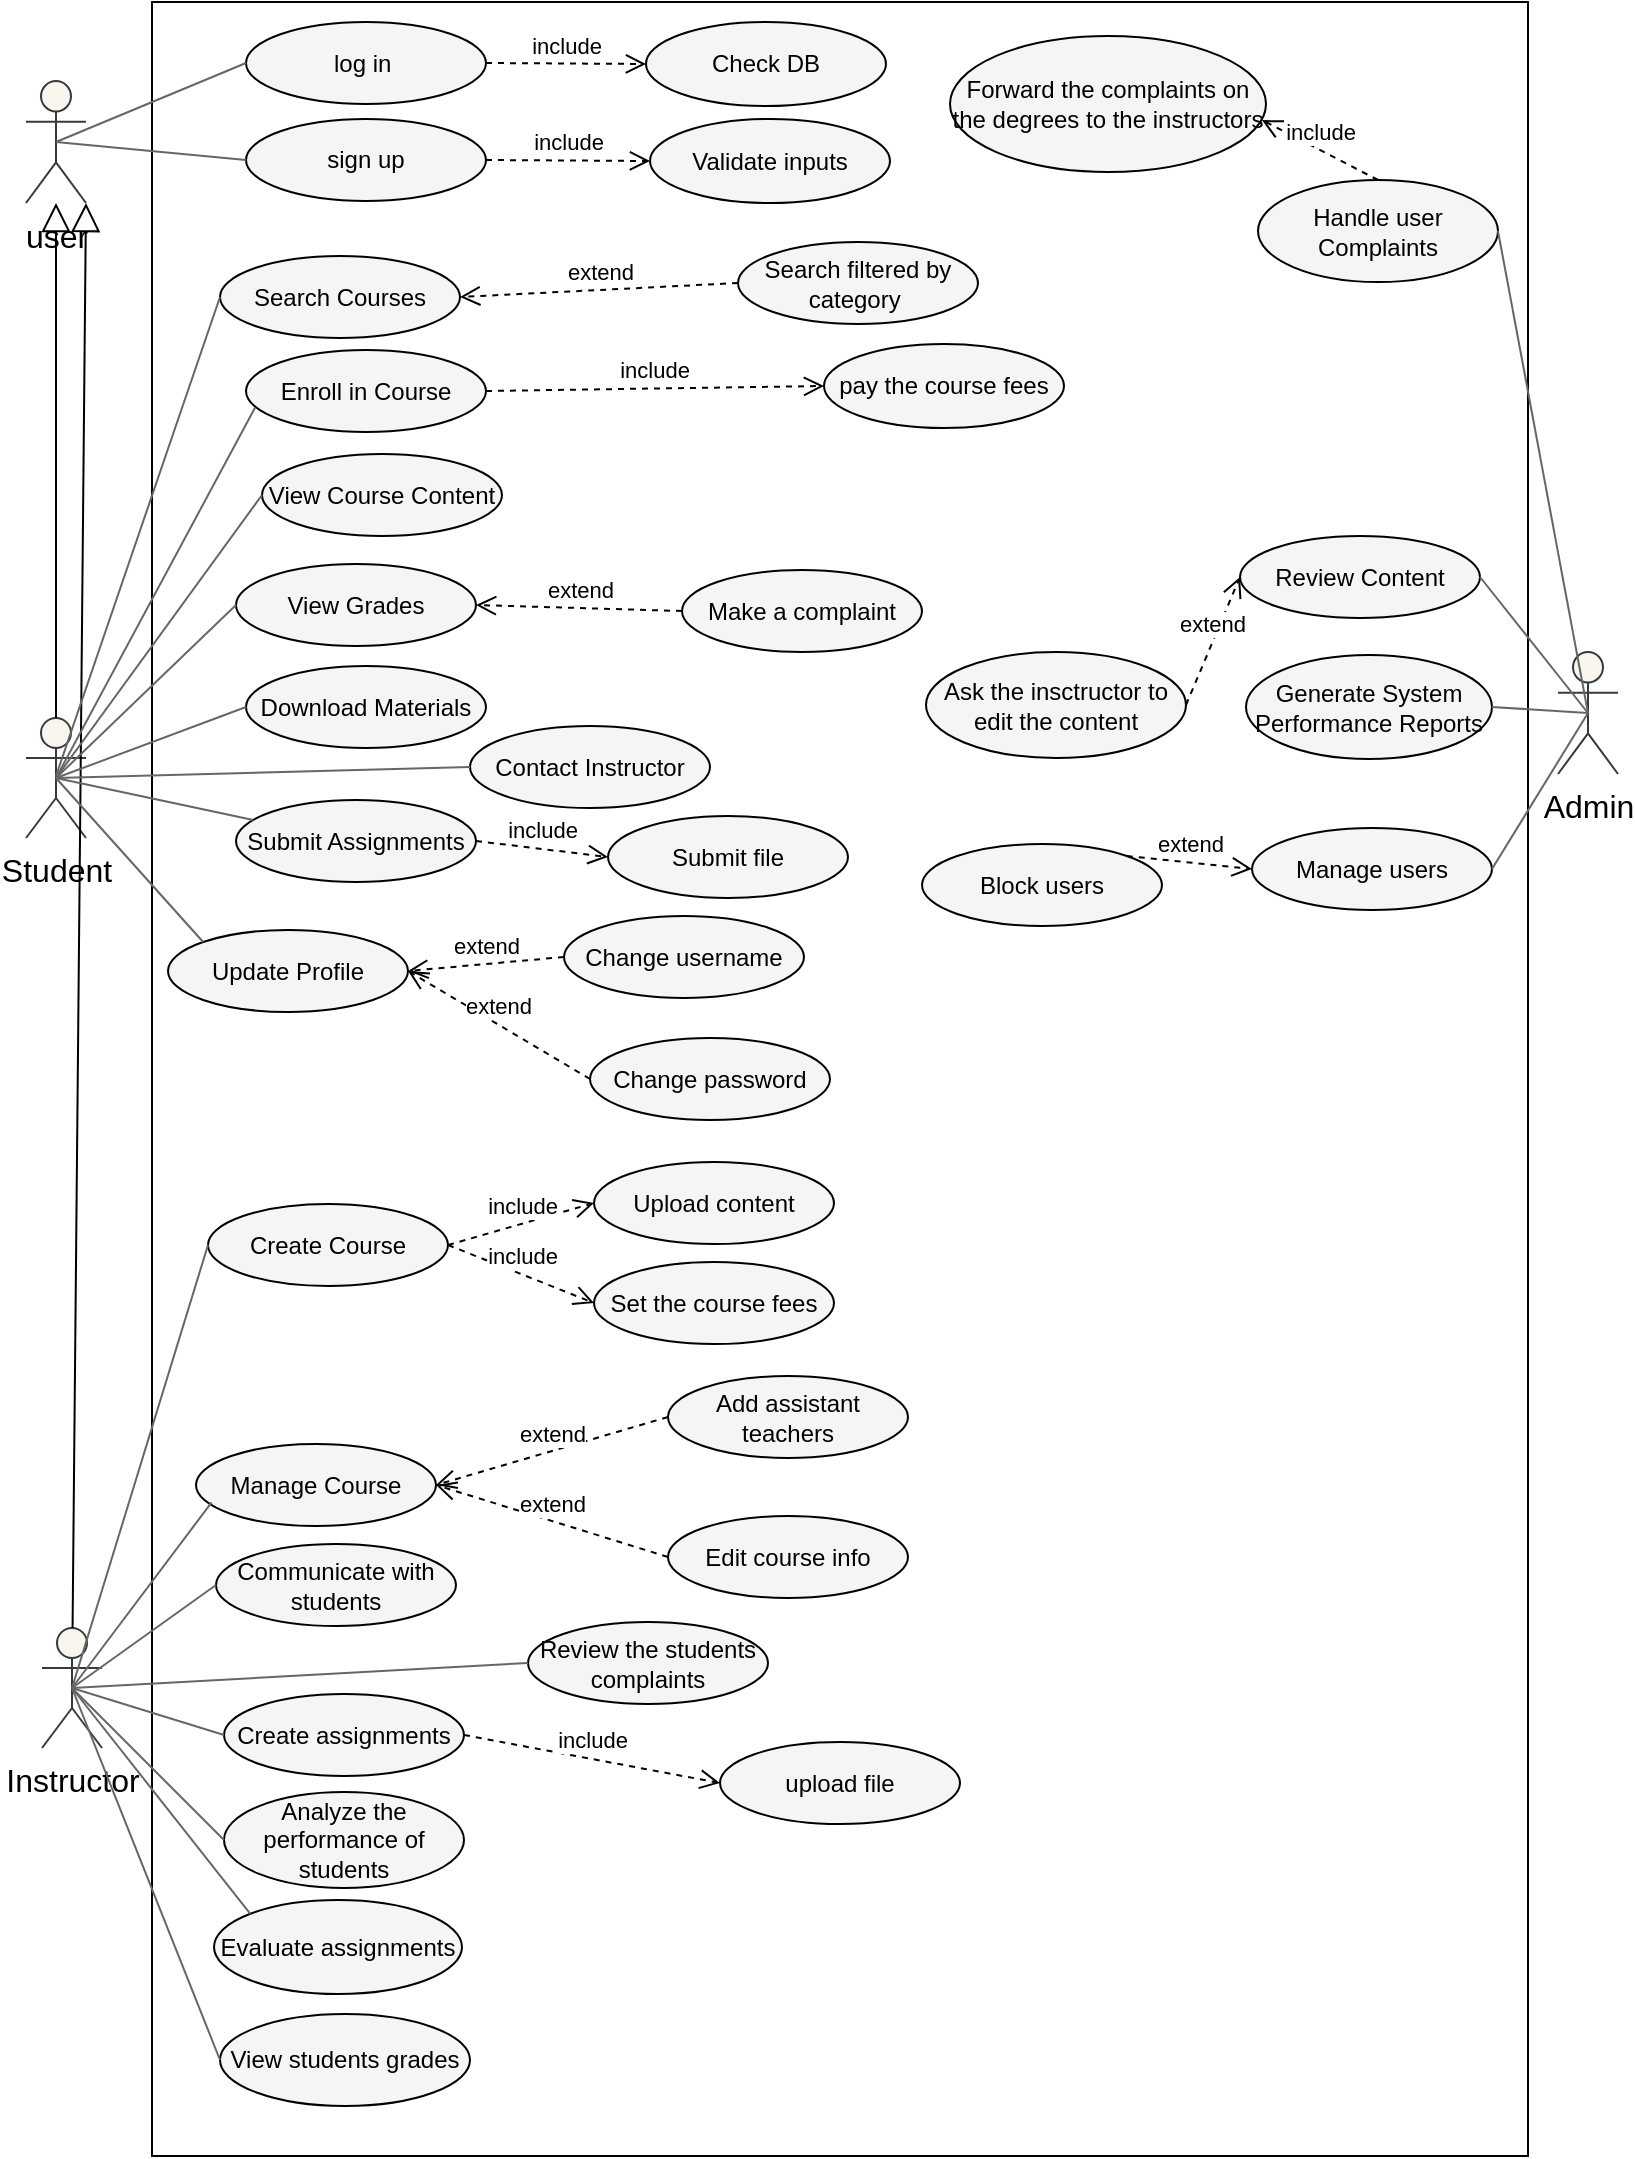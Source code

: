 <mxfile version="27.0.9">
  <diagram name="Page-1" id="gW7X5l3pM9PUabElACM9">
    <mxGraphModel dx="2135" dy="1057" grid="0" gridSize="10" guides="1" tooltips="1" connect="1" arrows="1" fold="1" page="1" pageScale="1" pageWidth="827" pageHeight="1169" background="#ffffff" math="0" shadow="0">
      <root>
        <mxCell id="0" />
        <mxCell id="1" parent="0" />
        <mxCell id="p1Tyolbjlcrftdn2_OF1-1" value="&lt;font style=&quot;font-size: 16px; color: rgb(0, 0, 0);&quot;&gt;user&lt;/font&gt;" style="shape=umlActor;verticalLabelPosition=bottom;verticalAlign=top;html=1;outlineConnect=0;strokeColor=#36393d;fillColor=#f9f7ed;" parent="1" vertex="1">
          <mxGeometry x="17" y="54.5" width="30" height="61" as="geometry" />
        </mxCell>
        <mxCell id="p1Tyolbjlcrftdn2_OF1-4" value="&lt;font style=&quot;color: rgb(0, 0, 0); font-size: 16px;&quot;&gt;Instructor&lt;/font&gt;" style="shape=umlActor;verticalLabelPosition=bottom;verticalAlign=top;html=1;outlineConnect=0;strokeColor=#36393d;fillColor=#f9f7ed;" parent="1" vertex="1">
          <mxGeometry x="25" y="828" width="30" height="60" as="geometry" />
        </mxCell>
        <mxCell id="p1Tyolbjlcrftdn2_OF1-5" value="&lt;font style=&quot;color: rgb(0, 0, 0); font-size: 16px;&quot;&gt;Student&lt;/font&gt;" style="shape=umlActor;verticalLabelPosition=bottom;verticalAlign=top;html=1;outlineConnect=0;strokeColor=#36393d;fillColor=#f9f7ed;" parent="1" vertex="1">
          <mxGeometry x="17" y="373" width="30" height="60" as="geometry" />
        </mxCell>
        <mxCell id="p1Tyolbjlcrftdn2_OF1-13" value="" style="rounded=0;whiteSpace=wrap;html=1;strokeColor=#000000;fillColor=none;" parent="1" vertex="1">
          <mxGeometry x="80" y="15" width="688" height="1077" as="geometry" />
        </mxCell>
        <mxCell id="p1Tyolbjlcrftdn2_OF1-14" value="" style="endArrow=block;endFill=0;endSize=12;html=1;rounded=0;strokeColor=#000000;entryX=1;entryY=1;entryDx=0;entryDy=0;entryPerimeter=0;" parent="1" source="p1Tyolbjlcrftdn2_OF1-4" target="p1Tyolbjlcrftdn2_OF1-1" edge="1">
          <mxGeometry width="160" relative="1" as="geometry">
            <mxPoint x="279" y="278" as="sourcePoint" />
            <mxPoint x="105" y="149" as="targetPoint" />
          </mxGeometry>
        </mxCell>
        <mxCell id="p1Tyolbjlcrftdn2_OF1-15" value="" style="endArrow=block;endFill=0;endSize=12;html=1;rounded=0;strokeColor=#000000;" parent="1" source="p1Tyolbjlcrftdn2_OF1-5" target="p1Tyolbjlcrftdn2_OF1-1" edge="1">
          <mxGeometry width="160" relative="1" as="geometry">
            <mxPoint x="65" y="457" as="sourcePoint" />
            <mxPoint x="87" y="149" as="targetPoint" />
          </mxGeometry>
        </mxCell>
        <mxCell id="p1Tyolbjlcrftdn2_OF1-19" value="&lt;font style=&quot;color: rgb(0, 0, 0);&quot;&gt;log in&amp;nbsp;&lt;/font&gt;" style="ellipse;whiteSpace=wrap;html=1;fillColor=#f5f5f5;strokeColor=#000000;fontColor=#333333;" parent="1" vertex="1">
          <mxGeometry x="127" y="25" width="120" height="41" as="geometry" />
        </mxCell>
        <mxCell id="p1Tyolbjlcrftdn2_OF1-21" value="&lt;font style=&quot;color: rgb(0, 0, 0);&quot;&gt;sign up&lt;/font&gt;" style="ellipse;whiteSpace=wrap;html=1;fillColor=#f5f5f5;strokeColor=#000000;fontColor=#333333;" parent="1" vertex="1">
          <mxGeometry x="127" y="73.5" width="120" height="41" as="geometry" />
        </mxCell>
        <mxCell id="p1Tyolbjlcrftdn2_OF1-24" value="" style="endArrow=none;html=1;rounded=0;entryX=0;entryY=0.5;entryDx=0;entryDy=0;exitX=0.5;exitY=0.5;exitDx=0;exitDy=0;exitPerimeter=0;fillColor=#f5f5f5;strokeColor=#666666;" parent="1" source="p1Tyolbjlcrftdn2_OF1-1" target="p1Tyolbjlcrftdn2_OF1-19" edge="1">
          <mxGeometry width="50" height="50" relative="1" as="geometry">
            <mxPoint x="184" y="109" as="sourcePoint" />
            <mxPoint x="234" y="59" as="targetPoint" />
          </mxGeometry>
        </mxCell>
        <mxCell id="p1Tyolbjlcrftdn2_OF1-25" value="" style="endArrow=none;html=1;rounded=0;entryX=0;entryY=0.5;entryDx=0;entryDy=0;exitX=0.5;exitY=0.5;exitDx=0;exitDy=0;exitPerimeter=0;fillColor=#f5f5f5;strokeColor=#666666;" parent="1" source="p1Tyolbjlcrftdn2_OF1-1" target="p1Tyolbjlcrftdn2_OF1-21" edge="1">
          <mxGeometry width="50" height="50" relative="1" as="geometry">
            <mxPoint x="146" y="144" as="sourcePoint" />
            <mxPoint x="272" y="96" as="targetPoint" />
          </mxGeometry>
        </mxCell>
        <mxCell id="p1Tyolbjlcrftdn2_OF1-28" value="&lt;font style=&quot;color: rgb(0, 0, 0);&quot;&gt;Search Courses&lt;/font&gt;" style="ellipse;whiteSpace=wrap;html=1;fillColor=#f5f5f5;strokeColor=#000000;fontColor=#333333;" parent="1" vertex="1">
          <mxGeometry x="114" y="142" width="120" height="41" as="geometry" />
        </mxCell>
        <mxCell id="p1Tyolbjlcrftdn2_OF1-29" value="&lt;font style=&quot;color: rgb(0, 0, 0);&quot;&gt;View Grades&lt;/font&gt;" style="ellipse;whiteSpace=wrap;html=1;fillColor=#f5f5f5;strokeColor=#000000;fontColor=#333333;" parent="1" vertex="1">
          <mxGeometry x="122" y="296" width="120" height="41" as="geometry" />
        </mxCell>
        <mxCell id="p1Tyolbjlcrftdn2_OF1-30" value="&lt;font style=&quot;color: rgb(0, 0, 0);&quot;&gt;Update Profile&lt;/font&gt;" style="ellipse;whiteSpace=wrap;html=1;fillColor=#f5f5f5;strokeColor=#000000;fontColor=#333333;" parent="1" vertex="1">
          <mxGeometry x="88" y="479" width="120" height="41" as="geometry" />
        </mxCell>
        <mxCell id="p1Tyolbjlcrftdn2_OF1-32" value="&lt;font style=&quot;color: rgb(0, 0, 0);&quot;&gt;Submit Assignments&lt;/font&gt;" style="ellipse;whiteSpace=wrap;html=1;fillColor=#f5f5f5;strokeColor=#000000;fontColor=#333333;" parent="1" vertex="1">
          <mxGeometry x="122" y="414" width="120" height="41" as="geometry" />
        </mxCell>
        <mxCell id="p1Tyolbjlcrftdn2_OF1-33" value="&lt;font style=&quot;color: rgb(0, 0, 0);&quot;&gt;Download Materials&lt;/font&gt;" style="ellipse;whiteSpace=wrap;html=1;fillColor=#f5f5f5;strokeColor=#000000;fontColor=#333333;" parent="1" vertex="1">
          <mxGeometry x="127" y="347" width="120" height="41" as="geometry" />
        </mxCell>
        <mxCell id="p1Tyolbjlcrftdn2_OF1-34" value="&lt;font style=&quot;color: rgb(0, 0, 0);&quot;&gt;Contact Instructor&lt;/font&gt;" style="ellipse;whiteSpace=wrap;html=1;fillColor=#f5f5f5;strokeColor=#000000;fontColor=#333333;" parent="1" vertex="1">
          <mxGeometry x="239" y="377" width="120" height="41" as="geometry" />
        </mxCell>
        <mxCell id="p1Tyolbjlcrftdn2_OF1-35" value="&lt;font style=&quot;color: rgb(0, 0, 0);&quot;&gt;View Course Content&lt;/font&gt;" style="ellipse;whiteSpace=wrap;html=1;fillColor=#f5f5f5;strokeColor=#000000;fontColor=#333333;" parent="1" vertex="1">
          <mxGeometry x="135" y="241" width="120" height="41" as="geometry" />
        </mxCell>
        <mxCell id="p1Tyolbjlcrftdn2_OF1-36" value="&lt;font style=&quot;color: rgb(0, 0, 0);&quot;&gt;Enroll in Course&lt;/font&gt;" style="ellipse;whiteSpace=wrap;html=1;fillColor=#f5f5f5;strokeColor=#000000;fontColor=#333333;" parent="1" vertex="1">
          <mxGeometry x="127" y="189" width="120" height="41" as="geometry" />
        </mxCell>
        <mxCell id="p1Tyolbjlcrftdn2_OF1-39" value="" style="endArrow=none;html=1;rounded=0;entryX=0.038;entryY=0.702;entryDx=0;entryDy=0;exitX=0.5;exitY=0.5;exitDx=0;exitDy=0;exitPerimeter=0;fillColor=#f5f5f5;strokeColor=#666666;entryPerimeter=0;" parent="1" source="p1Tyolbjlcrftdn2_OF1-5" target="p1Tyolbjlcrftdn2_OF1-36" edge="1">
          <mxGeometry width="50" height="50" relative="1" as="geometry">
            <mxPoint x="95" y="296" as="sourcePoint" />
            <mxPoint x="221" y="299" as="targetPoint" />
          </mxGeometry>
        </mxCell>
        <mxCell id="p1Tyolbjlcrftdn2_OF1-40" value="" style="endArrow=none;html=1;rounded=0;entryX=0;entryY=0.5;entryDx=0;entryDy=0;exitX=0.5;exitY=0.483;exitDx=0;exitDy=0;exitPerimeter=0;fillColor=#f5f5f5;strokeColor=#666666;" parent="1" source="p1Tyolbjlcrftdn2_OF1-5" target="p1Tyolbjlcrftdn2_OF1-28" edge="1">
          <mxGeometry width="50" height="50" relative="1" as="geometry">
            <mxPoint x="73" y="289" as="sourcePoint" />
            <mxPoint x="199" y="292" as="targetPoint" />
          </mxGeometry>
        </mxCell>
        <mxCell id="p1Tyolbjlcrftdn2_OF1-41" value="" style="endArrow=none;html=1;rounded=0;entryX=0;entryY=0.5;entryDx=0;entryDy=0;exitX=0.5;exitY=0.5;exitDx=0;exitDy=0;exitPerimeter=0;fillColor=#f5f5f5;strokeColor=#666666;" parent="1" source="p1Tyolbjlcrftdn2_OF1-5" target="p1Tyolbjlcrftdn2_OF1-35" edge="1">
          <mxGeometry width="50" height="50" relative="1" as="geometry">
            <mxPoint x="122" y="368" as="sourcePoint" />
            <mxPoint x="238" y="297" as="targetPoint" />
          </mxGeometry>
        </mxCell>
        <mxCell id="p1Tyolbjlcrftdn2_OF1-42" value="" style="endArrow=none;html=1;rounded=0;entryX=0;entryY=0.5;entryDx=0;entryDy=0;exitX=0.5;exitY=0.5;exitDx=0;exitDy=0;exitPerimeter=0;fillColor=#f5f5f5;strokeColor=#666666;" parent="1" source="p1Tyolbjlcrftdn2_OF1-5" target="p1Tyolbjlcrftdn2_OF1-29" edge="1">
          <mxGeometry width="50" height="50" relative="1" as="geometry">
            <mxPoint x="123" y="314" as="sourcePoint" />
            <mxPoint x="234" y="284" as="targetPoint" />
          </mxGeometry>
        </mxCell>
        <mxCell id="p1Tyolbjlcrftdn2_OF1-43" value="" style="endArrow=none;html=1;rounded=0;entryX=0;entryY=0.5;entryDx=0;entryDy=0;exitX=0.5;exitY=0.5;exitDx=0;exitDy=0;exitPerimeter=0;fillColor=#f5f5f5;strokeColor=#666666;" parent="1" source="p1Tyolbjlcrftdn2_OF1-5" target="p1Tyolbjlcrftdn2_OF1-33" edge="1">
          <mxGeometry width="50" height="50" relative="1" as="geometry">
            <mxPoint x="119" y="348" as="sourcePoint" />
            <mxPoint x="230" y="318" as="targetPoint" />
          </mxGeometry>
        </mxCell>
        <mxCell id="p1Tyolbjlcrftdn2_OF1-44" value="" style="endArrow=none;html=1;rounded=0;entryX=0;entryY=0.5;entryDx=0;entryDy=0;fillColor=#f5f5f5;strokeColor=#666666;exitX=0.5;exitY=0.5;exitDx=0;exitDy=0;exitPerimeter=0;" parent="1" source="p1Tyolbjlcrftdn2_OF1-5" target="p1Tyolbjlcrftdn2_OF1-34" edge="1">
          <mxGeometry width="50" height="50" relative="1" as="geometry">
            <mxPoint x="63" y="409" as="sourcePoint" />
            <mxPoint x="223" y="362" as="targetPoint" />
          </mxGeometry>
        </mxCell>
        <mxCell id="p1Tyolbjlcrftdn2_OF1-45" value="" style="endArrow=none;html=1;rounded=0;entryX=0.072;entryY=0.244;entryDx=0;entryDy=0;exitX=0.5;exitY=0.5;exitDx=0;exitDy=0;exitPerimeter=0;fillColor=#f5f5f5;strokeColor=#666666;entryPerimeter=0;" parent="1" source="p1Tyolbjlcrftdn2_OF1-5" target="p1Tyolbjlcrftdn2_OF1-32" edge="1">
          <mxGeometry width="50" height="50" relative="1" as="geometry">
            <mxPoint x="111" y="359" as="sourcePoint" />
            <mxPoint x="222" y="389" as="targetPoint" />
          </mxGeometry>
        </mxCell>
        <mxCell id="p1Tyolbjlcrftdn2_OF1-46" value="" style="endArrow=none;html=1;rounded=0;entryX=0;entryY=0;entryDx=0;entryDy=0;exitX=0.5;exitY=0.5;exitDx=0;exitDy=0;exitPerimeter=0;fillColor=#f5f5f5;strokeColor=#666666;" parent="1" source="p1Tyolbjlcrftdn2_OF1-5" target="p1Tyolbjlcrftdn2_OF1-30" edge="1">
          <mxGeometry width="50" height="50" relative="1" as="geometry">
            <mxPoint x="118" y="424" as="sourcePoint" />
            <mxPoint x="229" y="454" as="targetPoint" />
          </mxGeometry>
        </mxCell>
        <mxCell id="p1Tyolbjlcrftdn2_OF1-49" value="&lt;font style=&quot;color: rgb(0, 0, 0);&quot;&gt;Evaluate assignments&lt;/font&gt;" style="ellipse;whiteSpace=wrap;html=1;fillColor=#f5f5f5;strokeColor=#000000;fontColor=#333333;" parent="1" vertex="1">
          <mxGeometry x="111" y="964" width="124" height="47" as="geometry" />
        </mxCell>
        <mxCell id="p1Tyolbjlcrftdn2_OF1-50" value="&lt;font style=&quot;color: rgb(0, 0, 0);&quot;&gt;View students grades&lt;/font&gt;" style="ellipse;whiteSpace=wrap;html=1;fillColor=#f5f5f5;strokeColor=#000000;fontColor=#333333;" parent="1" vertex="1">
          <mxGeometry x="114" y="1021" width="125" height="46" as="geometry" />
        </mxCell>
        <mxCell id="p1Tyolbjlcrftdn2_OF1-51" value="&lt;font style=&quot;color: rgb(0, 0, 0);&quot;&gt;Analyze the performance of students&lt;/font&gt;" style="ellipse;whiteSpace=wrap;html=1;fillColor=#f5f5f5;strokeColor=#000000;fontColor=#333333;" parent="1" vertex="1">
          <mxGeometry x="116" y="910" width="120" height="48" as="geometry" />
        </mxCell>
        <mxCell id="p1Tyolbjlcrftdn2_OF1-52" value="&lt;font style=&quot;color: rgb(0, 0, 0);&quot;&gt;Add assistant teachers&lt;/font&gt;" style="ellipse;whiteSpace=wrap;html=1;fillColor=#f5f5f5;strokeColor=#000000;fontColor=#333333;" parent="1" vertex="1">
          <mxGeometry x="338" y="702" width="120" height="41" as="geometry" />
        </mxCell>
        <mxCell id="p1Tyolbjlcrftdn2_OF1-53" value="&lt;font style=&quot;color: rgb(0, 0, 0);&quot;&gt;Edit course info&lt;/font&gt;" style="ellipse;whiteSpace=wrap;html=1;fillColor=#f5f5f5;strokeColor=#000000;fontColor=#333333;" parent="1" vertex="1">
          <mxGeometry x="338" y="772" width="120" height="41" as="geometry" />
        </mxCell>
        <mxCell id="p1Tyolbjlcrftdn2_OF1-54" value="&lt;font style=&quot;color: rgb(0, 0, 0);&quot;&gt;Communicate with students&lt;/font&gt;" style="ellipse;whiteSpace=wrap;html=1;fillColor=#f5f5f5;strokeColor=#000000;fontColor=#333333;" parent="1" vertex="1">
          <mxGeometry x="112" y="786" width="120" height="41" as="geometry" />
        </mxCell>
        <mxCell id="p1Tyolbjlcrftdn2_OF1-55" value="&lt;font style=&quot;color: rgb(0, 0, 0);&quot;&gt;Create assignments&lt;/font&gt;" style="ellipse;whiteSpace=wrap;html=1;fillColor=#f5f5f5;strokeColor=#000000;fontColor=#333333;" parent="1" vertex="1">
          <mxGeometry x="116" y="861" width="120" height="41" as="geometry" />
        </mxCell>
        <mxCell id="p1Tyolbjlcrftdn2_OF1-56" value="&lt;font style=&quot;color: rgb(0, 0, 0);&quot;&gt;Manage Course&lt;/font&gt;" style="ellipse;whiteSpace=wrap;html=1;fillColor=#f5f5f5;strokeColor=#000000;fontColor=#333333;" parent="1" vertex="1">
          <mxGeometry x="102" y="736" width="120" height="41" as="geometry" />
        </mxCell>
        <mxCell id="p1Tyolbjlcrftdn2_OF1-57" value="&lt;font style=&quot;color: rgb(0, 0, 0);&quot;&gt;Create Course&lt;/font&gt;" style="ellipse;whiteSpace=wrap;html=1;fillColor=#f5f5f5;strokeColor=#000000;fontColor=#333333;" parent="1" vertex="1">
          <mxGeometry x="108" y="616" width="120" height="41" as="geometry" />
        </mxCell>
        <mxCell id="p1Tyolbjlcrftdn2_OF1-59" value="" style="endArrow=none;html=1;rounded=0;entryX=0;entryY=0.5;entryDx=0;entryDy=0;exitX=0.5;exitY=0.5;exitDx=0;exitDy=0;exitPerimeter=0;fillColor=#f5f5f5;strokeColor=#666666;" parent="1" source="p1Tyolbjlcrftdn2_OF1-4" target="p1Tyolbjlcrftdn2_OF1-57" edge="1">
          <mxGeometry width="50" height="50" relative="1" as="geometry">
            <mxPoint x="442" y="509" as="sourcePoint" />
            <mxPoint x="568" y="647" as="targetPoint" />
          </mxGeometry>
        </mxCell>
        <mxCell id="p1Tyolbjlcrftdn2_OF1-60" value="" style="endArrow=none;html=1;rounded=0;entryX=0.065;entryY=0.712;entryDx=0;entryDy=0;exitX=0.5;exitY=0.5;exitDx=0;exitDy=0;exitPerimeter=0;fillColor=#f5f5f5;strokeColor=#666666;entryPerimeter=0;" parent="1" source="p1Tyolbjlcrftdn2_OF1-4" target="p1Tyolbjlcrftdn2_OF1-56" edge="1">
          <mxGeometry width="50" height="50" relative="1" as="geometry">
            <mxPoint x="122" y="610" as="sourcePoint" />
            <mxPoint x="248" y="748" as="targetPoint" />
          </mxGeometry>
        </mxCell>
        <mxCell id="p1Tyolbjlcrftdn2_OF1-61" value="" style="endArrow=none;html=1;rounded=0;exitX=0.5;exitY=0.5;exitDx=0;exitDy=0;exitPerimeter=0;fillColor=#f5f5f5;strokeColor=#666666;entryX=0;entryY=0.5;entryDx=0;entryDy=0;" parent="1" source="p1Tyolbjlcrftdn2_OF1-4" target="p1Tyolbjlcrftdn2_OF1-54" edge="1">
          <mxGeometry width="50" height="50" relative="1" as="geometry">
            <mxPoint x="100" y="600" as="sourcePoint" />
            <mxPoint x="181" y="569" as="targetPoint" />
          </mxGeometry>
        </mxCell>
        <mxCell id="p1Tyolbjlcrftdn2_OF1-62" value="" style="endArrow=none;html=1;rounded=0;exitX=0.5;exitY=0.5;exitDx=0;exitDy=0;exitPerimeter=0;fillColor=#f5f5f5;strokeColor=#666666;entryX=0;entryY=0.5;entryDx=0;entryDy=0;" parent="1" source="p1Tyolbjlcrftdn2_OF1-4" target="p1Tyolbjlcrftdn2_OF1-55" edge="1">
          <mxGeometry width="50" height="50" relative="1" as="geometry">
            <mxPoint x="148" y="614" as="sourcePoint" />
            <mxPoint x="342" y="598" as="targetPoint" />
          </mxGeometry>
        </mxCell>
        <mxCell id="p1Tyolbjlcrftdn2_OF1-65" value="" style="endArrow=none;html=1;rounded=0;exitX=0.5;exitY=0.5;exitDx=0;exitDy=0;exitPerimeter=0;fillColor=#f5f5f5;strokeColor=#666666;entryX=0;entryY=0.5;entryDx=0;entryDy=0;" parent="1" source="p1Tyolbjlcrftdn2_OF1-4" target="p1Tyolbjlcrftdn2_OF1-51" edge="1">
          <mxGeometry width="50" height="50" relative="1" as="geometry">
            <mxPoint x="88" y="697" as="sourcePoint" />
            <mxPoint x="282" y="681" as="targetPoint" />
          </mxGeometry>
        </mxCell>
        <mxCell id="p1Tyolbjlcrftdn2_OF1-67" value="" style="endArrow=none;html=1;rounded=0;exitX=0.5;exitY=0.5;exitDx=0;exitDy=0;exitPerimeter=0;fillColor=#f5f5f5;strokeColor=#666666;entryX=0;entryY=0;entryDx=0;entryDy=0;" parent="1" source="p1Tyolbjlcrftdn2_OF1-4" target="p1Tyolbjlcrftdn2_OF1-49" edge="1">
          <mxGeometry width="50" height="50" relative="1" as="geometry">
            <mxPoint x="123" y="739" as="sourcePoint" />
            <mxPoint x="317" y="723" as="targetPoint" />
          </mxGeometry>
        </mxCell>
        <mxCell id="p1Tyolbjlcrftdn2_OF1-68" value="" style="endArrow=none;html=1;rounded=0;exitX=0.5;exitY=0.5;exitDx=0;exitDy=0;exitPerimeter=0;fillColor=#f5f5f5;strokeColor=#666666;entryX=0;entryY=0.5;entryDx=0;entryDy=0;" parent="1" source="p1Tyolbjlcrftdn2_OF1-4" target="p1Tyolbjlcrftdn2_OF1-50" edge="1">
          <mxGeometry width="50" height="50" relative="1" as="geometry">
            <mxPoint x="96" y="755" as="sourcePoint" />
            <mxPoint x="290" y="739" as="targetPoint" />
          </mxGeometry>
        </mxCell>
        <mxCell id="p1Tyolbjlcrftdn2_OF1-69" value="&lt;font style=&quot;font-size: 16px; color: rgb(0, 0, 0);&quot;&gt;Admin&lt;/font&gt;" style="shape=umlActor;verticalLabelPosition=bottom;verticalAlign=top;html=1;outlineConnect=0;strokeColor=#36393d;fillColor=#f9f7ed;" parent="1" vertex="1">
          <mxGeometry x="783" y="340" width="30" height="61" as="geometry" />
        </mxCell>
        <mxCell id="p1Tyolbjlcrftdn2_OF1-70" value="&lt;font style=&quot;color: rgb(0, 0, 0);&quot;&gt;Generate System Performance Reports&lt;/font&gt;" style="ellipse;whiteSpace=wrap;html=1;fillColor=#f5f5f5;strokeColor=#000000;fontColor=#333333;" parent="1" vertex="1">
          <mxGeometry x="627" y="341.5" width="123" height="52" as="geometry" />
        </mxCell>
        <mxCell id="p1Tyolbjlcrftdn2_OF1-71" value="&lt;font style=&quot;color: rgb(0, 0, 0);&quot;&gt;Handle user Complaints&lt;/font&gt;" style="ellipse;whiteSpace=wrap;html=1;fillColor=#f5f5f5;strokeColor=#000000;fontColor=#333333;" parent="1" vertex="1">
          <mxGeometry x="633" y="104" width="120" height="51" as="geometry" />
        </mxCell>
        <mxCell id="p1Tyolbjlcrftdn2_OF1-72" value="&lt;font style=&quot;color: rgb(0, 0, 0);&quot;&gt;Review Content&lt;/font&gt;" style="ellipse;whiteSpace=wrap;html=1;fillColor=#f5f5f5;strokeColor=#000000;fontColor=#333333;" parent="1" vertex="1">
          <mxGeometry x="624" y="282" width="120" height="41" as="geometry" />
        </mxCell>
        <mxCell id="p1Tyolbjlcrftdn2_OF1-73" value="&lt;font style=&quot;color: rgb(0, 0, 0);&quot;&gt;Manage users&lt;/font&gt;" style="ellipse;whiteSpace=wrap;html=1;fillColor=#f5f5f5;strokeColor=#000000;fontColor=#333333;" parent="1" vertex="1">
          <mxGeometry x="630" y="428" width="120" height="41" as="geometry" />
        </mxCell>
        <mxCell id="p1Tyolbjlcrftdn2_OF1-74" value="" style="endArrow=none;html=1;rounded=0;entryX=0.5;entryY=0.5;entryDx=0;entryDy=0;exitX=1;exitY=0.5;exitDx=0;exitDy=0;fillColor=#f5f5f5;strokeColor=#666666;entryPerimeter=0;" parent="1" source="p1Tyolbjlcrftdn2_OF1-73" target="p1Tyolbjlcrftdn2_OF1-69" edge="1">
          <mxGeometry width="50" height="50" relative="1" as="geometry">
            <mxPoint x="681" y="328" as="sourcePoint" />
            <mxPoint x="754" y="243" as="targetPoint" />
          </mxGeometry>
        </mxCell>
        <mxCell id="p1Tyolbjlcrftdn2_OF1-76" value="" style="endArrow=none;html=1;rounded=0;entryX=0.5;entryY=0.5;entryDx=0;entryDy=0;exitX=1;exitY=0.5;exitDx=0;exitDy=0;fillColor=#f5f5f5;strokeColor=#666666;entryPerimeter=0;" parent="1" source="p1Tyolbjlcrftdn2_OF1-72" target="p1Tyolbjlcrftdn2_OF1-69" edge="1">
          <mxGeometry width="50" height="50" relative="1" as="geometry">
            <mxPoint x="654" y="259" as="sourcePoint" />
            <mxPoint x="775" y="330" as="targetPoint" />
          </mxGeometry>
        </mxCell>
        <mxCell id="p1Tyolbjlcrftdn2_OF1-77" value="" style="endArrow=none;html=1;rounded=0;entryX=0.5;entryY=0.5;entryDx=0;entryDy=0;exitX=1;exitY=0.5;exitDx=0;exitDy=0;fillColor=#f5f5f5;strokeColor=#666666;entryPerimeter=0;" parent="1" source="p1Tyolbjlcrftdn2_OF1-70" target="p1Tyolbjlcrftdn2_OF1-69" edge="1">
          <mxGeometry width="50" height="50" relative="1" as="geometry">
            <mxPoint x="679" y="280" as="sourcePoint" />
            <mxPoint x="800" y="280" as="targetPoint" />
          </mxGeometry>
        </mxCell>
        <mxCell id="p1Tyolbjlcrftdn2_OF1-78" value="" style="endArrow=none;html=1;rounded=0;entryX=0.5;entryY=0.5;entryDx=0;entryDy=0;exitX=1;exitY=0.5;exitDx=0;exitDy=0;fillColor=#f5f5f5;strokeColor=#666666;entryPerimeter=0;" parent="1" source="p1Tyolbjlcrftdn2_OF1-71" target="p1Tyolbjlcrftdn2_OF1-69" edge="1">
          <mxGeometry width="50" height="50" relative="1" as="geometry">
            <mxPoint x="642" y="378" as="sourcePoint" />
            <mxPoint x="761" y="325" as="targetPoint" />
          </mxGeometry>
        </mxCell>
        <mxCell id="IDu_BR7YjD5mb9U_oqx9-1" value="include" style="html=1;verticalAlign=bottom;endArrow=open;dashed=1;endSize=8;curved=0;rounded=0;exitX=1;exitY=0.5;exitDx=0;exitDy=0;entryX=0;entryY=0.5;entryDx=0;entryDy=0;" parent="1" source="p1Tyolbjlcrftdn2_OF1-19" target="IDu_BR7YjD5mb9U_oqx9-3" edge="1">
          <mxGeometry relative="1" as="geometry">
            <mxPoint x="453" y="229" as="sourcePoint" />
            <mxPoint x="373" y="229" as="targetPoint" />
          </mxGeometry>
        </mxCell>
        <mxCell id="IDu_BR7YjD5mb9U_oqx9-3" value="&lt;font color=&quot;#000000&quot;&gt;Check DB&lt;/font&gt;" style="ellipse;whiteSpace=wrap;html=1;fillColor=#f5f5f5;strokeColor=#000000;fontColor=#333333;" parent="1" vertex="1">
          <mxGeometry x="327" y="25" width="120" height="42" as="geometry" />
        </mxCell>
        <mxCell id="IDu_BR7YjD5mb9U_oqx9-4" value="include" style="html=1;verticalAlign=bottom;endArrow=open;dashed=1;endSize=8;curved=0;rounded=0;exitX=1;exitY=0.5;exitDx=0;exitDy=0;entryX=0;entryY=0.5;entryDx=0;entryDy=0;" parent="1" source="p1Tyolbjlcrftdn2_OF1-21" target="IDu_BR7YjD5mb9U_oqx9-5" edge="1">
          <mxGeometry relative="1" as="geometry">
            <mxPoint x="399" y="86" as="sourcePoint" />
            <mxPoint x="467" y="85" as="targetPoint" />
          </mxGeometry>
        </mxCell>
        <mxCell id="IDu_BR7YjD5mb9U_oqx9-5" value="&lt;font color=&quot;#000000&quot;&gt;Validate inputs&lt;/font&gt;" style="ellipse;whiteSpace=wrap;html=1;fillColor=#f5f5f5;strokeColor=#000000;fontColor=#333333;" parent="1" vertex="1">
          <mxGeometry x="329" y="73.5" width="120" height="42" as="geometry" />
        </mxCell>
        <mxCell id="IDu_BR7YjD5mb9U_oqx9-6" value="&lt;font style=&quot;color: rgb(0, 0, 0);&quot;&gt;Search filtered by category&amp;nbsp;&lt;/font&gt;" style="ellipse;whiteSpace=wrap;html=1;fillColor=#f5f5f5;strokeColor=#000000;fontColor=#333333;" parent="1" vertex="1">
          <mxGeometry x="373" y="135" width="120" height="41" as="geometry" />
        </mxCell>
        <mxCell id="IDu_BR7YjD5mb9U_oqx9-7" value="extend" style="html=1;verticalAlign=bottom;endArrow=open;dashed=1;endSize=8;curved=0;rounded=0;exitX=0;exitY=0.5;exitDx=0;exitDy=0;entryX=1;entryY=0.5;entryDx=0;entryDy=0;" parent="1" source="IDu_BR7YjD5mb9U_oqx9-6" target="p1Tyolbjlcrftdn2_OF1-28" edge="1">
          <mxGeometry relative="1" as="geometry">
            <mxPoint x="407" y="113" as="sourcePoint" />
            <mxPoint x="477" y="110" as="targetPoint" />
          </mxGeometry>
        </mxCell>
        <mxCell id="IDu_BR7YjD5mb9U_oqx9-8" value="include" style="html=1;verticalAlign=bottom;endArrow=open;dashed=1;endSize=8;curved=0;rounded=0;exitX=1;exitY=0.5;exitDx=0;exitDy=0;entryX=0;entryY=0.5;entryDx=0;entryDy=0;" parent="1" source="p1Tyolbjlcrftdn2_OF1-36" target="IDu_BR7YjD5mb9U_oqx9-9" edge="1">
          <mxGeometry relative="1" as="geometry">
            <mxPoint x="322" y="208" as="sourcePoint" />
            <mxPoint x="392" y="205" as="targetPoint" />
          </mxGeometry>
        </mxCell>
        <mxCell id="IDu_BR7YjD5mb9U_oqx9-9" value="&lt;font color=&quot;#000000&quot;&gt;pay the course fees&lt;/font&gt;" style="ellipse;whiteSpace=wrap;html=1;fillColor=#f5f5f5;strokeColor=#000000;fontColor=#333333;" parent="1" vertex="1">
          <mxGeometry x="416" y="186" width="120" height="42" as="geometry" />
        </mxCell>
        <mxCell id="IDu_BR7YjD5mb9U_oqx9-10" value="include" style="html=1;verticalAlign=bottom;endArrow=open;dashed=1;endSize=8;curved=0;rounded=0;exitX=1;exitY=0.5;exitDx=0;exitDy=0;entryX=0;entryY=0.5;entryDx=0;entryDy=0;" parent="1" source="p1Tyolbjlcrftdn2_OF1-32" target="IDu_BR7YjD5mb9U_oqx9-11" edge="1">
          <mxGeometry relative="1" as="geometry">
            <mxPoint x="299" y="386" as="sourcePoint" />
            <mxPoint x="414" y="385" as="targetPoint" />
          </mxGeometry>
        </mxCell>
        <mxCell id="IDu_BR7YjD5mb9U_oqx9-11" value="&lt;font style=&quot;color: rgb(0, 0, 0);&quot;&gt;Submit file&lt;/font&gt;" style="ellipse;whiteSpace=wrap;html=1;fillColor=#f5f5f5;strokeColor=#000000;fontColor=#333333;" parent="1" vertex="1">
          <mxGeometry x="308" y="422" width="120" height="41" as="geometry" />
        </mxCell>
        <mxCell id="IDu_BR7YjD5mb9U_oqx9-12" value="&lt;font style=&quot;color: rgb(0, 0, 0);&quot;&gt;Make a complaint&lt;/font&gt;" style="ellipse;whiteSpace=wrap;html=1;fillColor=#f5f5f5;strokeColor=#000000;fontColor=#333333;" parent="1" vertex="1">
          <mxGeometry x="345" y="299" width="120" height="41" as="geometry" />
        </mxCell>
        <mxCell id="IDu_BR7YjD5mb9U_oqx9-13" value="extend" style="html=1;verticalAlign=bottom;endArrow=open;dashed=1;endSize=8;curved=0;rounded=0;exitX=0;exitY=0.5;exitDx=0;exitDy=0;entryX=1;entryY=0.5;entryDx=0;entryDy=0;" parent="1" source="IDu_BR7YjD5mb9U_oqx9-12" target="p1Tyolbjlcrftdn2_OF1-29" edge="1">
          <mxGeometry relative="1" as="geometry">
            <mxPoint x="403" y="334" as="sourcePoint" />
            <mxPoint x="331" y="340" as="targetPoint" />
          </mxGeometry>
        </mxCell>
        <mxCell id="IDu_BR7YjD5mb9U_oqx9-15" value="&lt;font style=&quot;color: rgb(0, 0, 0);&quot;&gt;Change password&lt;/font&gt;" style="ellipse;whiteSpace=wrap;html=1;fillColor=#f5f5f5;strokeColor=#000000;fontColor=#333333;" parent="1" vertex="1">
          <mxGeometry x="299" y="533" width="120" height="41" as="geometry" />
        </mxCell>
        <mxCell id="IDu_BR7YjD5mb9U_oqx9-16" value="&lt;font style=&quot;color: rgb(0, 0, 0);&quot;&gt;Change username&lt;/font&gt;" style="ellipse;whiteSpace=wrap;html=1;fillColor=#f5f5f5;strokeColor=#000000;fontColor=#333333;" parent="1" vertex="1">
          <mxGeometry x="286" y="472" width="120" height="41" as="geometry" />
        </mxCell>
        <mxCell id="IDu_BR7YjD5mb9U_oqx9-17" value="extend" style="html=1;verticalAlign=bottom;endArrow=open;dashed=1;endSize=8;curved=0;rounded=0;exitX=0;exitY=0.5;exitDx=0;exitDy=0;entryX=1;entryY=0.5;entryDx=0;entryDy=0;" parent="1" source="IDu_BR7YjD5mb9U_oqx9-16" target="p1Tyolbjlcrftdn2_OF1-30" edge="1">
          <mxGeometry relative="1" as="geometry">
            <mxPoint x="352" y="482" as="sourcePoint" />
            <mxPoint x="287" y="482" as="targetPoint" />
          </mxGeometry>
        </mxCell>
        <mxCell id="IDu_BR7YjD5mb9U_oqx9-18" value="extend" style="html=1;verticalAlign=bottom;endArrow=open;dashed=1;endSize=8;curved=0;rounded=0;exitX=0;exitY=0.5;exitDx=0;exitDy=0;entryX=1;entryY=0.5;entryDx=0;entryDy=0;" parent="1" source="IDu_BR7YjD5mb9U_oqx9-15" target="p1Tyolbjlcrftdn2_OF1-30" edge="1">
          <mxGeometry relative="1" as="geometry">
            <mxPoint x="314" y="536" as="sourcePoint" />
            <mxPoint x="276" y="540" as="targetPoint" />
          </mxGeometry>
        </mxCell>
        <mxCell id="IDu_BR7YjD5mb9U_oqx9-19" value="&lt;font style=&quot;color: rgb(0, 0, 0);&quot;&gt;Upload content&lt;/font&gt;" style="ellipse;whiteSpace=wrap;html=1;fillColor=#f5f5f5;strokeColor=#000000;fontColor=#333333;" parent="1" vertex="1">
          <mxGeometry x="301" y="595" width="120" height="41" as="geometry" />
        </mxCell>
        <mxCell id="IDu_BR7YjD5mb9U_oqx9-20" value="&lt;font style=&quot;color: rgb(0, 0, 0);&quot;&gt;Set the course fees&lt;/font&gt;" style="ellipse;whiteSpace=wrap;html=1;fillColor=#f5f5f5;strokeColor=#000000;fontColor=#333333;" parent="1" vertex="1">
          <mxGeometry x="301" y="645" width="120" height="41" as="geometry" />
        </mxCell>
        <mxCell id="IDu_BR7YjD5mb9U_oqx9-21" value="include" style="html=1;verticalAlign=bottom;endArrow=open;dashed=1;endSize=8;curved=0;rounded=0;exitX=1;exitY=0.5;exitDx=0;exitDy=0;entryX=0;entryY=0.5;entryDx=0;entryDy=0;" parent="1" source="p1Tyolbjlcrftdn2_OF1-57" target="IDu_BR7YjD5mb9U_oqx9-19" edge="1">
          <mxGeometry relative="1" as="geometry">
            <mxPoint x="260" y="616" as="sourcePoint" />
            <mxPoint x="326" y="624" as="targetPoint" />
          </mxGeometry>
        </mxCell>
        <mxCell id="IDu_BR7YjD5mb9U_oqx9-22" value="include" style="html=1;verticalAlign=bottom;endArrow=open;dashed=1;endSize=8;curved=0;rounded=0;exitX=1;exitY=0.5;exitDx=0;exitDy=0;entryX=0;entryY=0.5;entryDx=0;entryDy=0;" parent="1" source="p1Tyolbjlcrftdn2_OF1-57" target="IDu_BR7YjD5mb9U_oqx9-20" edge="1">
          <mxGeometry relative="1" as="geometry">
            <mxPoint x="267" y="651" as="sourcePoint" />
            <mxPoint x="291" y="643" as="targetPoint" />
          </mxGeometry>
        </mxCell>
        <mxCell id="IDu_BR7YjD5mb9U_oqx9-24" value="extend" style="html=1;verticalAlign=bottom;endArrow=open;dashed=1;endSize=8;curved=0;rounded=0;exitX=0;exitY=0.5;exitDx=0;exitDy=0;entryX=1;entryY=0.5;entryDx=0;entryDy=0;" parent="1" source="p1Tyolbjlcrftdn2_OF1-52" target="p1Tyolbjlcrftdn2_OF1-56" edge="1">
          <mxGeometry relative="1" as="geometry">
            <mxPoint x="349" y="803" as="sourcePoint" />
            <mxPoint x="258" y="749" as="targetPoint" />
          </mxGeometry>
        </mxCell>
        <mxCell id="IDu_BR7YjD5mb9U_oqx9-25" value="extend" style="html=1;verticalAlign=bottom;endArrow=open;dashed=1;endSize=8;curved=0;rounded=0;exitX=0;exitY=0.5;exitDx=0;exitDy=0;entryX=1;entryY=0.5;entryDx=0;entryDy=0;" parent="1" source="p1Tyolbjlcrftdn2_OF1-53" target="p1Tyolbjlcrftdn2_OF1-56" edge="1">
          <mxGeometry relative="1" as="geometry">
            <mxPoint x="672" y="762" as="sourcePoint" />
            <mxPoint x="342" y="853" as="targetPoint" />
          </mxGeometry>
        </mxCell>
        <mxCell id="IDu_BR7YjD5mb9U_oqx9-26" value="&lt;font style=&quot;color: rgb(0, 0, 0);&quot;&gt;Review the students complaints&lt;/font&gt;" style="ellipse;whiteSpace=wrap;html=1;fillColor=#f5f5f5;strokeColor=#000000;fontColor=#333333;" parent="1" vertex="1">
          <mxGeometry x="268" y="825" width="120" height="41" as="geometry" />
        </mxCell>
        <mxCell id="IDu_BR7YjD5mb9U_oqx9-27" value="" style="endArrow=none;html=1;rounded=0;entryX=0;entryY=0.5;entryDx=0;entryDy=0;exitX=0.5;exitY=0.5;exitDx=0;exitDy=0;exitPerimeter=0;fillColor=#f5f5f5;strokeColor=#666666;" parent="1" source="p1Tyolbjlcrftdn2_OF1-4" target="IDu_BR7YjD5mb9U_oqx9-26" edge="1">
          <mxGeometry width="50" height="50" relative="1" as="geometry">
            <mxPoint x="160" y="1064" as="sourcePoint" />
            <mxPoint x="228" y="843" as="targetPoint" />
          </mxGeometry>
        </mxCell>
        <mxCell id="IDu_BR7YjD5mb9U_oqx9-28" value="&lt;font style=&quot;color: rgb(0, 0, 0);&quot;&gt;Block users&lt;/font&gt;" style="ellipse;whiteSpace=wrap;html=1;fillColor=#f5f5f5;strokeColor=#000000;fontColor=#333333;" parent="1" vertex="1">
          <mxGeometry x="465" y="436" width="120" height="41" as="geometry" />
        </mxCell>
        <mxCell id="IDu_BR7YjD5mb9U_oqx9-29" value="extend" style="html=1;verticalAlign=bottom;endArrow=open;dashed=1;endSize=8;curved=0;rounded=0;exitX=1;exitY=0;exitDx=0;exitDy=0;entryX=0;entryY=0.5;entryDx=0;entryDy=0;" parent="1" source="IDu_BR7YjD5mb9U_oqx9-28" target="p1Tyolbjlcrftdn2_OF1-73" edge="1">
          <mxGeometry relative="1" as="geometry">
            <mxPoint x="707" y="476" as="sourcePoint" />
            <mxPoint x="604" y="473" as="targetPoint" />
          </mxGeometry>
        </mxCell>
        <mxCell id="IDu_BR7YjD5mb9U_oqx9-30" value="&lt;font style=&quot;color: rgb(0, 0, 0);&quot;&gt;Ask the insctructor to edit the content&lt;/font&gt;" style="ellipse;whiteSpace=wrap;html=1;fillColor=#f5f5f5;strokeColor=#000000;fontColor=#333333;" parent="1" vertex="1">
          <mxGeometry x="467" y="340" width="130" height="53" as="geometry" />
        </mxCell>
        <mxCell id="IDu_BR7YjD5mb9U_oqx9-31" value="extend" style="html=1;verticalAlign=bottom;endArrow=open;dashed=1;endSize=8;curved=0;rounded=0;exitX=1;exitY=0.5;exitDx=0;exitDy=0;entryX=0;entryY=0.5;entryDx=0;entryDy=0;" parent="1" source="IDu_BR7YjD5mb9U_oqx9-30" target="p1Tyolbjlcrftdn2_OF1-72" edge="1">
          <mxGeometry relative="1" as="geometry">
            <mxPoint x="590" y="358" as="sourcePoint" />
            <mxPoint x="607" y="303" as="targetPoint" />
          </mxGeometry>
        </mxCell>
        <mxCell id="IDu_BR7YjD5mb9U_oqx9-32" value="&lt;font style=&quot;color: rgb(0, 0, 0);&quot;&gt;Forward the complaints on the degrees to the instructors&lt;/font&gt;" style="ellipse;whiteSpace=wrap;html=1;fillColor=#f5f5f5;strokeColor=#000000;fontColor=#333333;" parent="1" vertex="1">
          <mxGeometry x="479" y="32" width="158" height="68" as="geometry" />
        </mxCell>
        <mxCell id="IDu_BR7YjD5mb9U_oqx9-33" value="include" style="html=1;verticalAlign=bottom;endArrow=open;dashed=1;endSize=8;curved=0;rounded=0;exitX=0.5;exitY=0;exitDx=0;exitDy=0;entryX=0.987;entryY=0.618;entryDx=0;entryDy=0;entryPerimeter=0;" parent="1" source="p1Tyolbjlcrftdn2_OF1-71" target="IDu_BR7YjD5mb9U_oqx9-32" edge="1">
          <mxGeometry relative="1" as="geometry">
            <mxPoint x="626" y="100" as="sourcePoint" />
            <mxPoint x="706" y="100" as="targetPoint" />
          </mxGeometry>
        </mxCell>
        <mxCell id="dAG8awZt-FboegKTJEZN-1" value="&lt;font color=&quot;#000000&quot;&gt;upload file&lt;/font&gt;" style="ellipse;whiteSpace=wrap;html=1;fillColor=#f5f5f5;strokeColor=#000000;fontColor=#333333;" parent="1" vertex="1">
          <mxGeometry x="364" y="885" width="120" height="41" as="geometry" />
        </mxCell>
        <mxCell id="dAG8awZt-FboegKTJEZN-2" value="include" style="html=1;verticalAlign=bottom;endArrow=open;dashed=1;endSize=8;curved=0;rounded=0;exitX=1;exitY=0.5;exitDx=0;exitDy=0;entryX=0;entryY=0.5;entryDx=0;entryDy=0;" parent="1" source="p1Tyolbjlcrftdn2_OF1-55" target="dAG8awZt-FboegKTJEZN-1" edge="1">
          <mxGeometry relative="1" as="geometry">
            <mxPoint x="251" y="893" as="sourcePoint" />
            <mxPoint x="324" y="922" as="targetPoint" />
          </mxGeometry>
        </mxCell>
      </root>
    </mxGraphModel>
  </diagram>
</mxfile>
